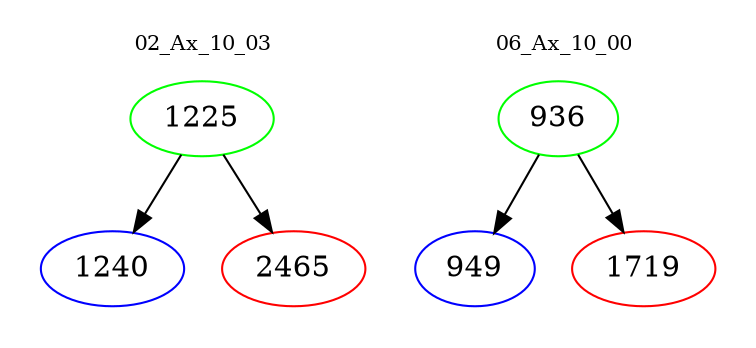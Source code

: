 digraph{
subgraph cluster_0 {
color = white
label = "02_Ax_10_03";
fontsize=10;
T0_1225 [label="1225", color="green"]
T0_1225 -> T0_1240 [color="black"]
T0_1240 [label="1240", color="blue"]
T0_1225 -> T0_2465 [color="black"]
T0_2465 [label="2465", color="red"]
}
subgraph cluster_1 {
color = white
label = "06_Ax_10_00";
fontsize=10;
T1_936 [label="936", color="green"]
T1_936 -> T1_949 [color="black"]
T1_949 [label="949", color="blue"]
T1_936 -> T1_1719 [color="black"]
T1_1719 [label="1719", color="red"]
}
}
